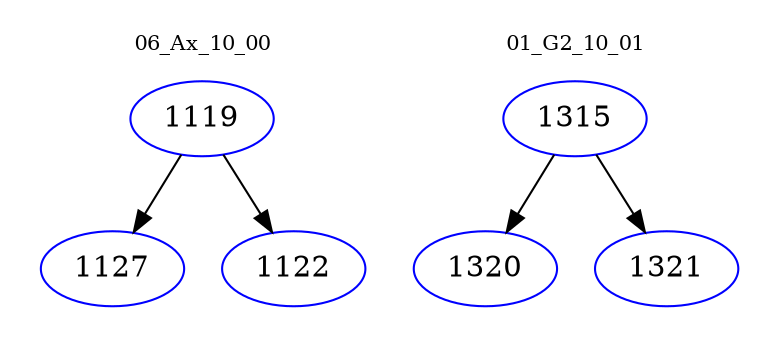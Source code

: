 digraph{
subgraph cluster_0 {
color = white
label = "06_Ax_10_00";
fontsize=10;
T0_1119 [label="1119", color="blue"]
T0_1119 -> T0_1127 [color="black"]
T0_1127 [label="1127", color="blue"]
T0_1119 -> T0_1122 [color="black"]
T0_1122 [label="1122", color="blue"]
}
subgraph cluster_1 {
color = white
label = "01_G2_10_01";
fontsize=10;
T1_1315 [label="1315", color="blue"]
T1_1315 -> T1_1320 [color="black"]
T1_1320 [label="1320", color="blue"]
T1_1315 -> T1_1321 [color="black"]
T1_1321 [label="1321", color="blue"]
}
}
